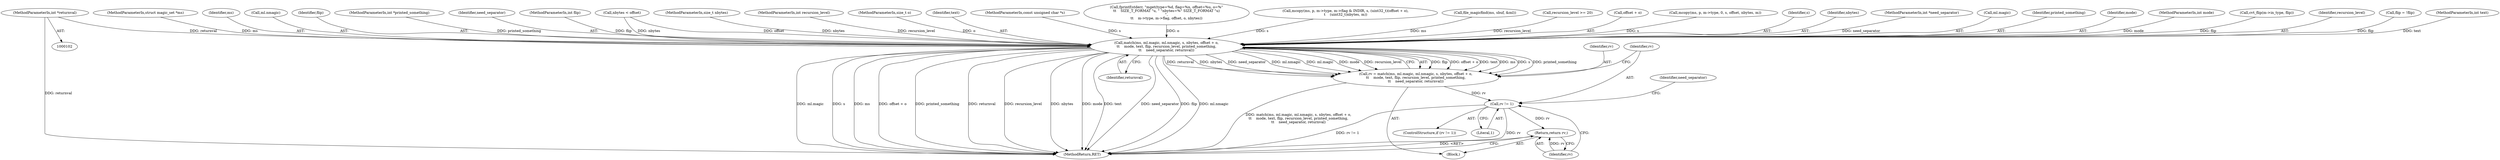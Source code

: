 digraph "0_file_6f737ddfadb596d7d4a993f7ed2141ffd664a81c@pointer" {
"1000115" [label="(MethodParameterIn,int *returnval)"];
"1001717" [label="(Call,match(ms, ml.magic, ml.nmagic, s, nbytes, offset + o,\n\t\t    mode, text, flip, recursion_level, printed_something,\n\t\t    need_separator, returnval))"];
"1001715" [label="(Call,rv = match(ms, ml.magic, ml.nmagic, s, nbytes, offset + o,\n\t\t    mode, text, flip, recursion_level, printed_something,\n\t\t    need_separator, returnval))"];
"1001738" [label="(Call,rv != 1)"];
"1001745" [label="(Return,return rv;)"];
"1001733" [label="(Identifier,recursion_level)"];
"1001717" [label="(Call,match(ms, ml.magic, ml.nmagic, s, nbytes, offset + o,\n\t\t    mode, text, flip, recursion_level, printed_something,\n\t\t    need_separator, returnval))"];
"1001745" [label="(Return,return rv;)"];
"1001716" [label="(Identifier,rv)"];
"1001738" [label="(Call,rv != 1)"];
"1001679" [label="(Call,flip = !flip)"];
"1001740" [label="(Literal,1)"];
"1000110" [label="(MethodParameterIn,int text)"];
"1001739" [label="(Identifier,rv)"];
"1000103" [label="(MethodParameterIn,struct magic_set *ms)"];
"1001718" [label="(Identifier,ms)"];
"1000115" [label="(MethodParameterIn,int *returnval)"];
"1001722" [label="(Call,ml.nmagic)"];
"1001746" [label="(Identifier,rv)"];
"1001732" [label="(Identifier,flip)"];
"1000113" [label="(MethodParameterIn,int *printed_something)"];
"1001735" [label="(Identifier,need_separator)"];
"1000111" [label="(MethodParameterIn,int flip)"];
"1001659" [label="(Call,nbytes < offset)"];
"1000106" [label="(MethodParameterIn,size_t nbytes)"];
"1000112" [label="(MethodParameterIn,int recursion_level)"];
"1000107" [label="(MethodParameterIn,size_t o)"];
"1001736" [label="(Identifier,returnval)"];
"1001731" [label="(Identifier,text)"];
"1000104" [label="(MethodParameterIn,const unsigned char *s)"];
"1001743" [label="(Identifier,need_separator)"];
"1000187" [label="(Call,fprintf(stderr, \"mget(type=%d, flag=%x, offset=%u, o=%\"\n\t\t    SIZE_T_FORMAT \"u, \" \"nbytes=%\" SIZE_T_FORMAT \"u)\n\",\n\t\t    m->type, m->flag, offset, o, nbytes))"];
"1000152" [label="(Call,mcopy(ms, p, m->type, m->flag & INDIR, s, (uint32_t)(offset + o),\n\t    (uint32_t)nbytes, m))"];
"1001685" [label="(Call,file_magicfind(ms, sbuf, &ml))"];
"1000139" [label="(Call,recursion_level >= 20)"];
"1001727" [label="(Call,offset + o)"];
"1001404" [label="(Call,mcopy(ms, p, m->type, 0, s, offset, nbytes, m))"];
"1001725" [label="(Identifier,s)"];
"1001726" [label="(Identifier,nbytes)"];
"1000114" [label="(MethodParameterIn,int *need_separator)"];
"1001719" [label="(Call,ml.magic)"];
"1001737" [label="(ControlStructure,if (rv != 1))"];
"1001734" [label="(Identifier,printed_something)"];
"1001715" [label="(Call,rv = match(ms, ml.magic, ml.nmagic, s, nbytes, offset + o,\n\t\t    mode, text, flip, recursion_level, printed_something,\n\t\t    need_separator, returnval))"];
"1001730" [label="(Identifier,mode)"];
"1000109" [label="(MethodParameterIn,int mode)"];
"1000418" [label="(Call,cvt_flip(m->in_type, flip))"];
"1001777" [label="(MethodReturn,RET)"];
"1001449" [label="(Block,)"];
"1000115" -> "1000102"  [label="AST: "];
"1000115" -> "1001777"  [label="DDG: returnval"];
"1000115" -> "1001717"  [label="DDG: returnval"];
"1001717" -> "1001715"  [label="AST: "];
"1001717" -> "1001736"  [label="CFG: "];
"1001718" -> "1001717"  [label="AST: "];
"1001719" -> "1001717"  [label="AST: "];
"1001722" -> "1001717"  [label="AST: "];
"1001725" -> "1001717"  [label="AST: "];
"1001726" -> "1001717"  [label="AST: "];
"1001727" -> "1001717"  [label="AST: "];
"1001730" -> "1001717"  [label="AST: "];
"1001731" -> "1001717"  [label="AST: "];
"1001732" -> "1001717"  [label="AST: "];
"1001733" -> "1001717"  [label="AST: "];
"1001734" -> "1001717"  [label="AST: "];
"1001735" -> "1001717"  [label="AST: "];
"1001736" -> "1001717"  [label="AST: "];
"1001715" -> "1001717"  [label="CFG: "];
"1001717" -> "1001777"  [label="DDG: nbytes"];
"1001717" -> "1001777"  [label="DDG: mode"];
"1001717" -> "1001777"  [label="DDG: text"];
"1001717" -> "1001777"  [label="DDG: need_separator"];
"1001717" -> "1001777"  [label="DDG: flip"];
"1001717" -> "1001777"  [label="DDG: ml.nmagic"];
"1001717" -> "1001777"  [label="DDG: ml.magic"];
"1001717" -> "1001777"  [label="DDG: s"];
"1001717" -> "1001777"  [label="DDG: ms"];
"1001717" -> "1001777"  [label="DDG: offset + o"];
"1001717" -> "1001777"  [label="DDG: printed_something"];
"1001717" -> "1001777"  [label="DDG: returnval"];
"1001717" -> "1001777"  [label="DDG: recursion_level"];
"1001717" -> "1001715"  [label="DDG: flip"];
"1001717" -> "1001715"  [label="DDG: offset + o"];
"1001717" -> "1001715"  [label="DDG: text"];
"1001717" -> "1001715"  [label="DDG: ms"];
"1001717" -> "1001715"  [label="DDG: s"];
"1001717" -> "1001715"  [label="DDG: printed_something"];
"1001717" -> "1001715"  [label="DDG: returnval"];
"1001717" -> "1001715"  [label="DDG: nbytes"];
"1001717" -> "1001715"  [label="DDG: need_separator"];
"1001717" -> "1001715"  [label="DDG: ml.nmagic"];
"1001717" -> "1001715"  [label="DDG: ml.magic"];
"1001717" -> "1001715"  [label="DDG: mode"];
"1001717" -> "1001715"  [label="DDG: recursion_level"];
"1001685" -> "1001717"  [label="DDG: ms"];
"1000103" -> "1001717"  [label="DDG: ms"];
"1001404" -> "1001717"  [label="DDG: s"];
"1000152" -> "1001717"  [label="DDG: s"];
"1000104" -> "1001717"  [label="DDG: s"];
"1001659" -> "1001717"  [label="DDG: nbytes"];
"1001659" -> "1001717"  [label="DDG: offset"];
"1000106" -> "1001717"  [label="DDG: nbytes"];
"1000187" -> "1001717"  [label="DDG: o"];
"1000107" -> "1001717"  [label="DDG: o"];
"1000109" -> "1001717"  [label="DDG: mode"];
"1000110" -> "1001717"  [label="DDG: text"];
"1001679" -> "1001717"  [label="DDG: flip"];
"1000418" -> "1001717"  [label="DDG: flip"];
"1000111" -> "1001717"  [label="DDG: flip"];
"1000139" -> "1001717"  [label="DDG: recursion_level"];
"1000112" -> "1001717"  [label="DDG: recursion_level"];
"1000113" -> "1001717"  [label="DDG: printed_something"];
"1000114" -> "1001717"  [label="DDG: need_separator"];
"1001715" -> "1001449"  [label="AST: "];
"1001716" -> "1001715"  [label="AST: "];
"1001739" -> "1001715"  [label="CFG: "];
"1001715" -> "1001777"  [label="DDG: match(ms, ml.magic, ml.nmagic, s, nbytes, offset + o,\n\t\t    mode, text, flip, recursion_level, printed_something,\n\t\t    need_separator, returnval)"];
"1001715" -> "1001738"  [label="DDG: rv"];
"1001738" -> "1001737"  [label="AST: "];
"1001738" -> "1001740"  [label="CFG: "];
"1001739" -> "1001738"  [label="AST: "];
"1001740" -> "1001738"  [label="AST: "];
"1001743" -> "1001738"  [label="CFG: "];
"1001746" -> "1001738"  [label="CFG: "];
"1001738" -> "1001777"  [label="DDG: rv != 1"];
"1001738" -> "1001777"  [label="DDG: rv"];
"1001738" -> "1001745"  [label="DDG: rv"];
"1001745" -> "1001449"  [label="AST: "];
"1001745" -> "1001746"  [label="CFG: "];
"1001746" -> "1001745"  [label="AST: "];
"1001777" -> "1001745"  [label="CFG: "];
"1001745" -> "1001777"  [label="DDG: <RET>"];
"1001746" -> "1001745"  [label="DDG: rv"];
}
